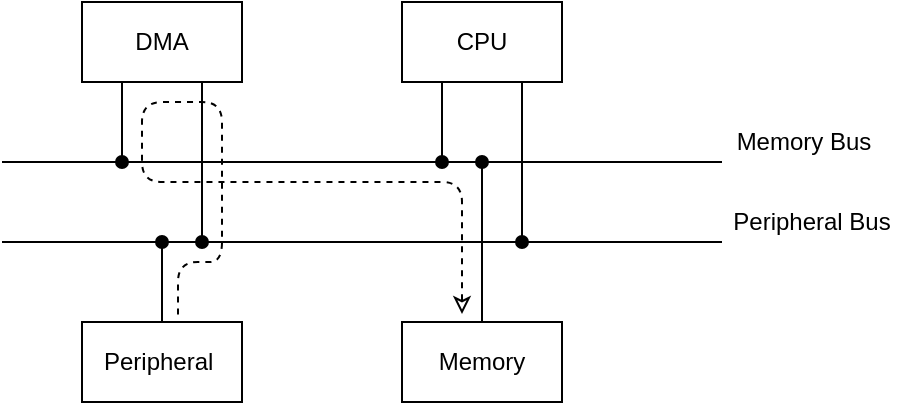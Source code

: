 <mxfile version="14.6.13" type="device"><diagram id="pIUTLoya4r1_tSJBQCAV" name="Página-1"><mxGraphModel dx="1024" dy="592" grid="1" gridSize="10" guides="1" tooltips="1" connect="1" arrows="1" fold="1" page="1" pageScale="1" pageWidth="827" pageHeight="1169" math="0" shadow="0"><root><mxCell id="0"/><mxCell id="1" parent="0"/><mxCell id="8k70AbD0c04YmaRWMBSv-1" value="" style="endArrow=none;html=1;" parent="1" edge="1"><mxGeometry width="50" height="50" relative="1" as="geometry"><mxPoint x="200" y="160" as="sourcePoint"/><mxPoint x="560" y="160" as="targetPoint"/></mxGeometry></mxCell><mxCell id="8k70AbD0c04YmaRWMBSv-2" value="" style="endArrow=none;html=1;" parent="1" edge="1"><mxGeometry width="50" height="50" relative="1" as="geometry"><mxPoint x="200" y="200" as="sourcePoint"/><mxPoint x="560" y="200" as="targetPoint"/></mxGeometry></mxCell><mxCell id="8k70AbD0c04YmaRWMBSv-3" value="DMA" style="rounded=0;whiteSpace=wrap;html=1;" parent="1" vertex="1"><mxGeometry x="240" y="80" width="80" height="40" as="geometry"/></mxCell><mxCell id="8k70AbD0c04YmaRWMBSv-4" value="CPU" style="rounded=0;whiteSpace=wrap;html=1;" parent="1" vertex="1"><mxGeometry x="400" y="80" width="80" height="40" as="geometry"/></mxCell><mxCell id="8k70AbD0c04YmaRWMBSv-5" value="Peripheral&amp;nbsp;" style="rounded=0;whiteSpace=wrap;html=1;" parent="1" vertex="1"><mxGeometry x="240" y="240" width="80" height="40" as="geometry"/></mxCell><mxCell id="8k70AbD0c04YmaRWMBSv-6" value="Memory" style="rounded=0;whiteSpace=wrap;html=1;" parent="1" vertex="1"><mxGeometry x="400" y="240" width="80" height="40" as="geometry"/></mxCell><mxCell id="8k70AbD0c04YmaRWMBSv-7" value="Memory Bus" style="text;html=1;strokeColor=none;fillColor=none;align=center;verticalAlign=middle;whiteSpace=wrap;rounded=0;" parent="1" vertex="1"><mxGeometry x="566" y="140" width="70" height="20" as="geometry"/></mxCell><mxCell id="8k70AbD0c04YmaRWMBSv-9" value="Peripheral Bus" style="text;html=1;strokeColor=none;fillColor=none;align=center;verticalAlign=middle;whiteSpace=wrap;rounded=0;" parent="1" vertex="1"><mxGeometry x="560" y="180" width="90" height="20" as="geometry"/></mxCell><mxCell id="8k70AbD0c04YmaRWMBSv-11" value="" style="endArrow=oval;html=1;exitX=0.25;exitY=1;exitDx=0;exitDy=0;startArrow=none;startFill=0;endFill=1;" parent="1" source="8k70AbD0c04YmaRWMBSv-3" edge="1"><mxGeometry width="50" height="50" relative="1" as="geometry"><mxPoint x="390" y="320" as="sourcePoint"/><mxPoint x="260" y="160" as="targetPoint"/></mxGeometry></mxCell><mxCell id="8k70AbD0c04YmaRWMBSv-12" value="" style="endArrow=oval;html=1;exitX=0.75;exitY=1;exitDx=0;exitDy=0;startArrow=none;startFill=0;endFill=1;" parent="1" source="8k70AbD0c04YmaRWMBSv-3" edge="1"><mxGeometry width="50" height="50" relative="1" as="geometry"><mxPoint x="270" y="130" as="sourcePoint"/><mxPoint x="300" y="200" as="targetPoint"/></mxGeometry></mxCell><mxCell id="8k70AbD0c04YmaRWMBSv-13" value="" style="endArrow=oval;html=1;startArrow=none;startFill=0;endFill=1;" parent="1" source="8k70AbD0c04YmaRWMBSv-5" edge="1"><mxGeometry width="50" height="50" relative="1" as="geometry"><mxPoint x="280" y="140" as="sourcePoint"/><mxPoint x="280" y="200" as="targetPoint"/></mxGeometry></mxCell><mxCell id="8k70AbD0c04YmaRWMBSv-14" value="" style="endArrow=oval;html=1;exitX=0.75;exitY=1;exitDx=0;exitDy=0;startArrow=none;startFill=0;endFill=1;" parent="1" source="8k70AbD0c04YmaRWMBSv-4" edge="1"><mxGeometry width="50" height="50" relative="1" as="geometry"><mxPoint x="310" y="130" as="sourcePoint"/><mxPoint x="460" y="200" as="targetPoint"/></mxGeometry></mxCell><mxCell id="8k70AbD0c04YmaRWMBSv-15" value="" style="endArrow=oval;html=1;exitX=0.25;exitY=1;exitDx=0;exitDy=0;startArrow=none;startFill=0;endFill=1;" parent="1" source="8k70AbD0c04YmaRWMBSv-4" edge="1"><mxGeometry width="50" height="50" relative="1" as="geometry"><mxPoint x="270" y="130" as="sourcePoint"/><mxPoint x="420" y="160" as="targetPoint"/></mxGeometry></mxCell><mxCell id="8k70AbD0c04YmaRWMBSv-16" value="" style="endArrow=oval;html=1;startArrow=none;startFill=0;endFill=1;exitX=0.5;exitY=0;exitDx=0;exitDy=0;" parent="1" source="8k70AbD0c04YmaRWMBSv-6" edge="1"><mxGeometry width="50" height="50" relative="1" as="geometry"><mxPoint x="290" y="250" as="sourcePoint"/><mxPoint x="440" y="160" as="targetPoint"/></mxGeometry></mxCell><mxCell id="8k70AbD0c04YmaRWMBSv-17" value="" style="endArrow=classic;dashed=1;html=1;exitX=0.6;exitY=-0.095;exitDx=0;exitDy=0;exitPerimeter=0;endFill=0;" parent="1" source="8k70AbD0c04YmaRWMBSv-5" edge="1"><mxGeometry width="50" height="50" relative="1" as="geometry"><mxPoint x="390" y="320" as="sourcePoint"/><mxPoint x="430" y="236" as="targetPoint"/><Array as="points"><mxPoint x="288" y="210"/><mxPoint x="310" y="210"/><mxPoint x="310" y="130"/><mxPoint x="270" y="130"/><mxPoint x="270" y="170"/><mxPoint x="430" y="170"/></Array></mxGeometry></mxCell></root></mxGraphModel></diagram></mxfile>
